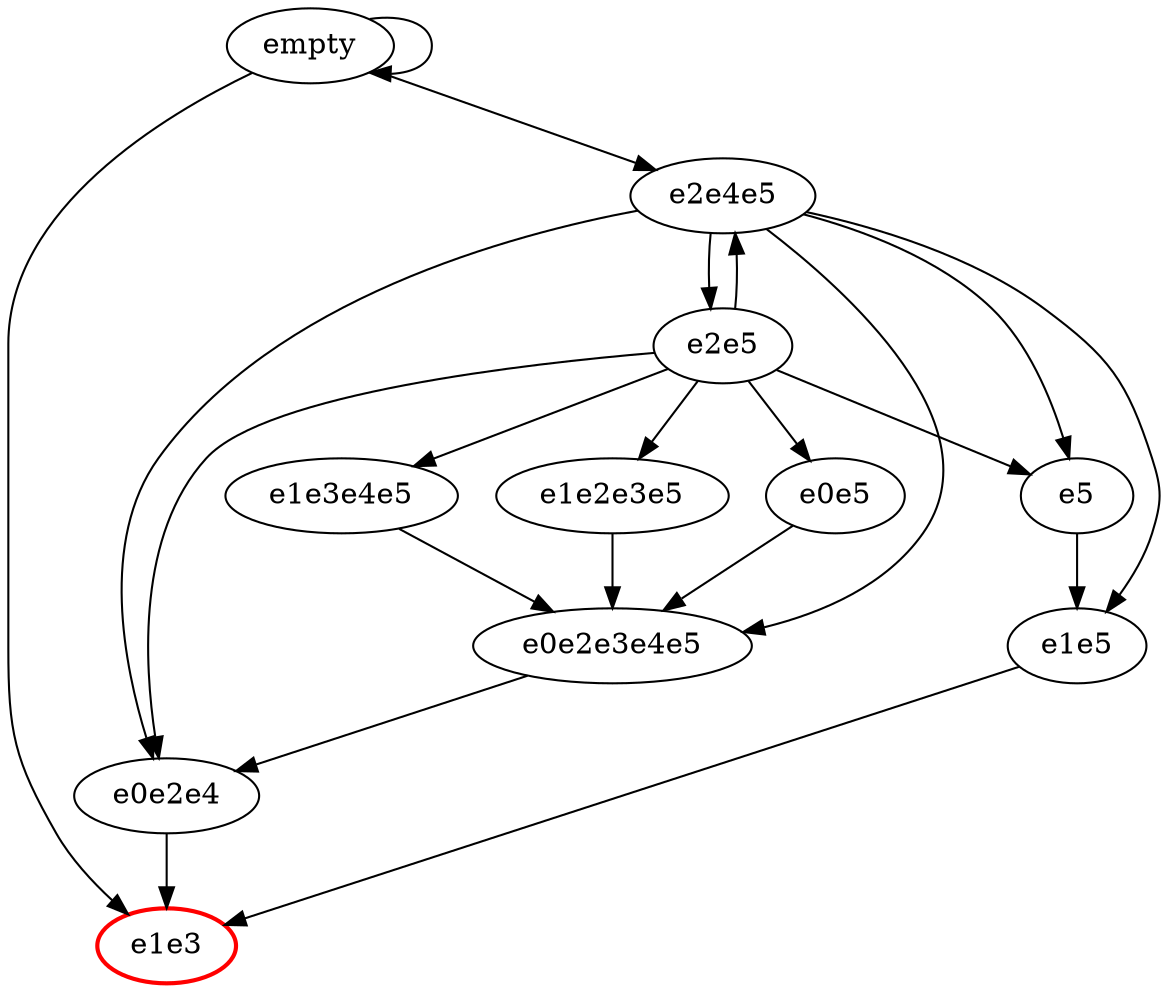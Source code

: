 strict digraph {
  empty -> empty ;
  empty -> e1e3 ;
  empty -> e2e4e5 ;
  empty -> e1e3 ;
  e1e3 [color=red, style=bold]
  e2e4e5 -> e1e5 ;
  e2e4e5 -> e0e2e3e4e5 ;
  e2e4e5 -> e5 ;
  e2e4e5 -> e0e2e4 ;
  e2e4e5 -> e2e5 ;
  e2e5 -> e0e5 ;
  e2e5 -> e1e3e4e5 ;
  e2e5 -> e1e2e3e5 ;
  e2e5 -> e5 ;
  e2e5 -> e2e4e5 ;
  e2e5 -> e0e2e4 ;
  e0e2e4 -> e1e3 ;
  e5 -> e1e5 ;
  e1e5 -> e1e3 ;
  e1e2e3e5 -> e0e2e3e4e5 ;
  e0e2e3e4e5 -> e0e2e4 ;
  e1e3e4e5 -> e0e2e3e4e5 ;
  e0e5 -> e0e2e3e4e5 ;
}